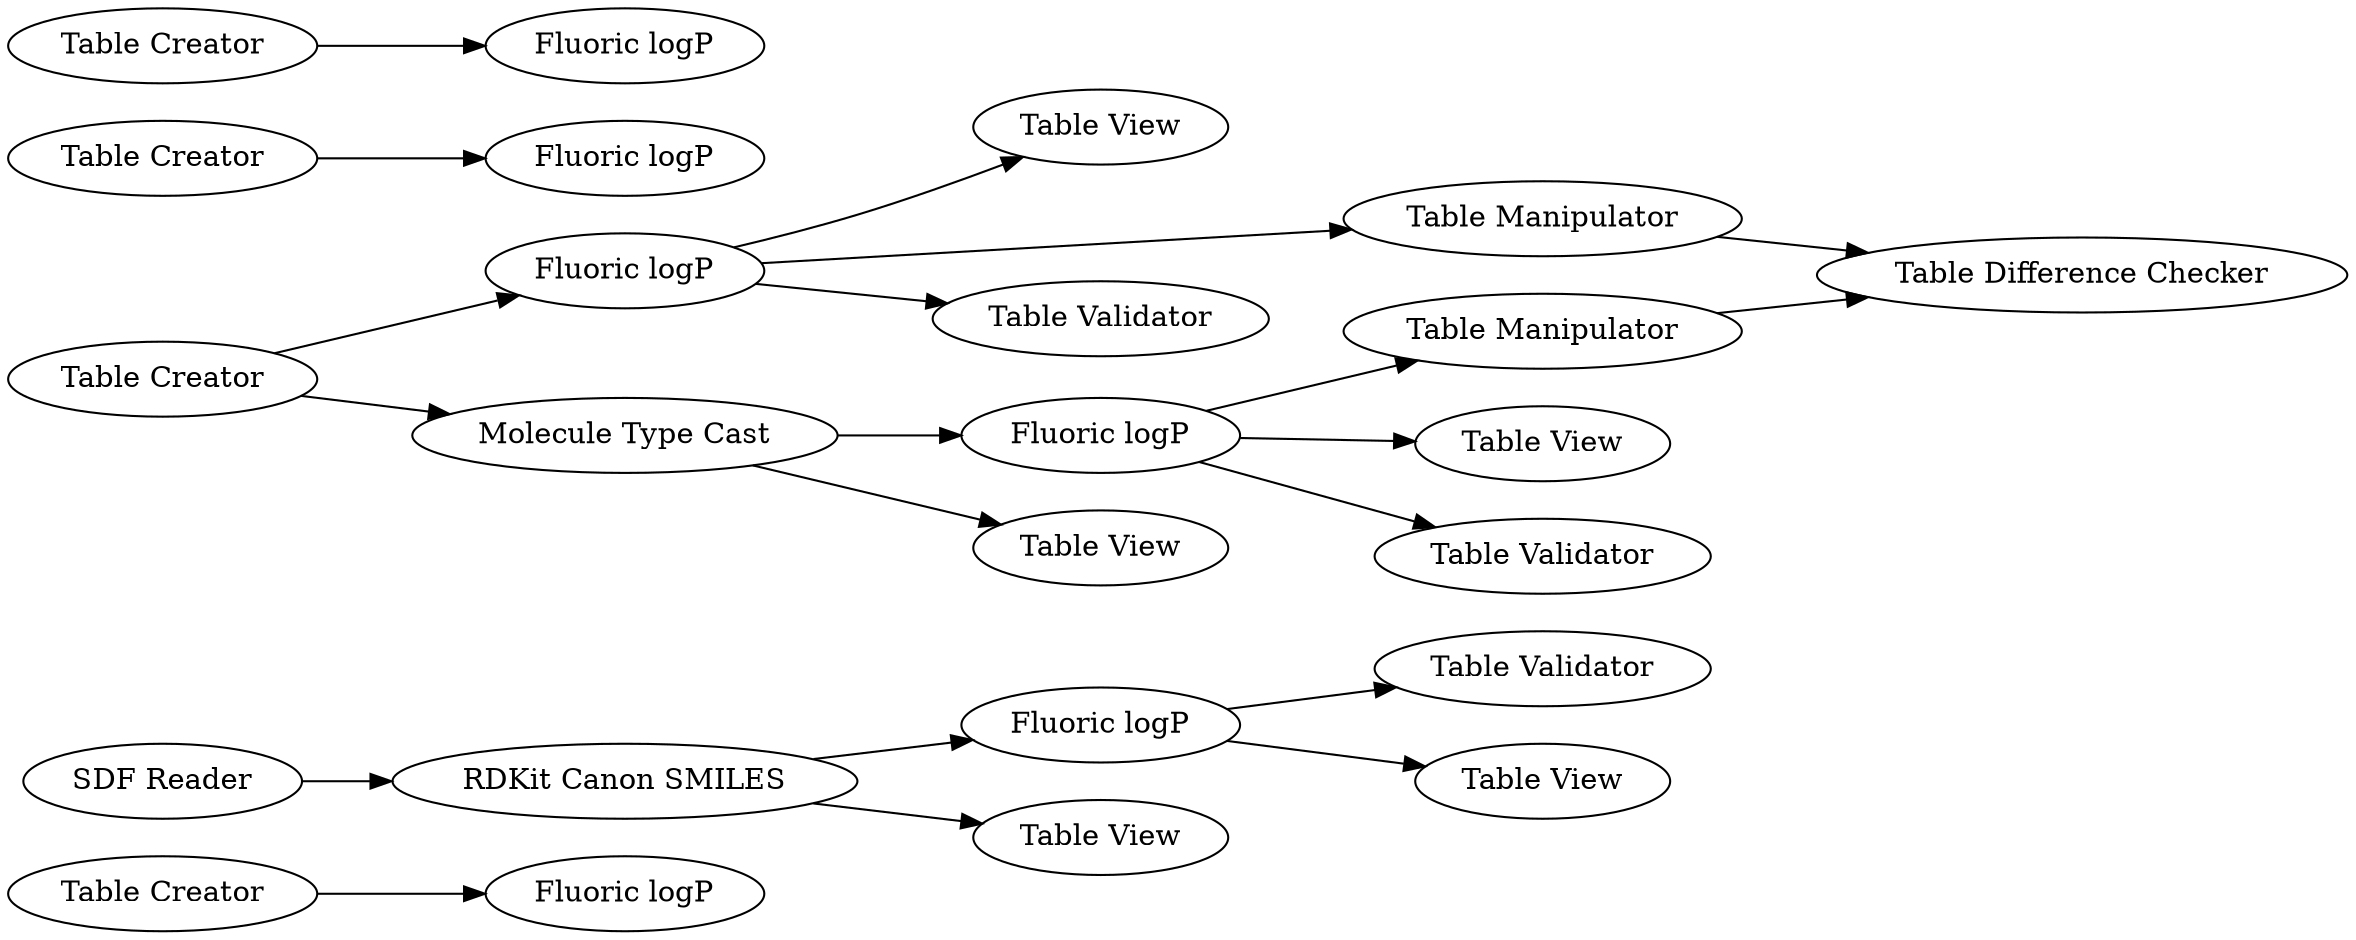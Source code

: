 digraph {
	16 -> 61
	45 -> 64
	45 -> 68
	64 -> 69
	51 -> 52
	60 -> 31
	59 -> 4
	56 -> 57
	2 -> 59
	60 -> 51
	59 -> 50
	22 -> 62
	59 -> 65
	2 -> 56
	60 -> 66
	56 -> 60
	64 -> 47
	50 -> 52
	24 -> 63
	39 -> 45
	57 [label="Table View"]
	39 [label="SDF Reader"]
	24 [label="Table Creator"]
	64 [label="Fluoric logP"]
	31 [label="Table View"]
	51 [label="Table Manipulator"]
	56 [label="Molecule Type Cast"]
	59 [label="Fluoric logP"]
	16 [label="Table Creator"]
	50 [label="Table Manipulator"]
	22 [label="Table Creator"]
	68 [label="Table View"]
	4 [label="Table View"]
	47 [label="Table View"]
	61 [label="Fluoric logP"]
	63 [label="Fluoric logP"]
	60 [label="Fluoric logP"]
	62 [label="Fluoric logP"]
	66 [label="Table Validator"]
	65 [label="Table Validator"]
	69 [label="Table Validator"]
	52 [label="Table Difference Checker"]
	2 [label="Table Creator"]
	45 [label="RDKit Canon SMILES"]
	rankdir=LR
}
